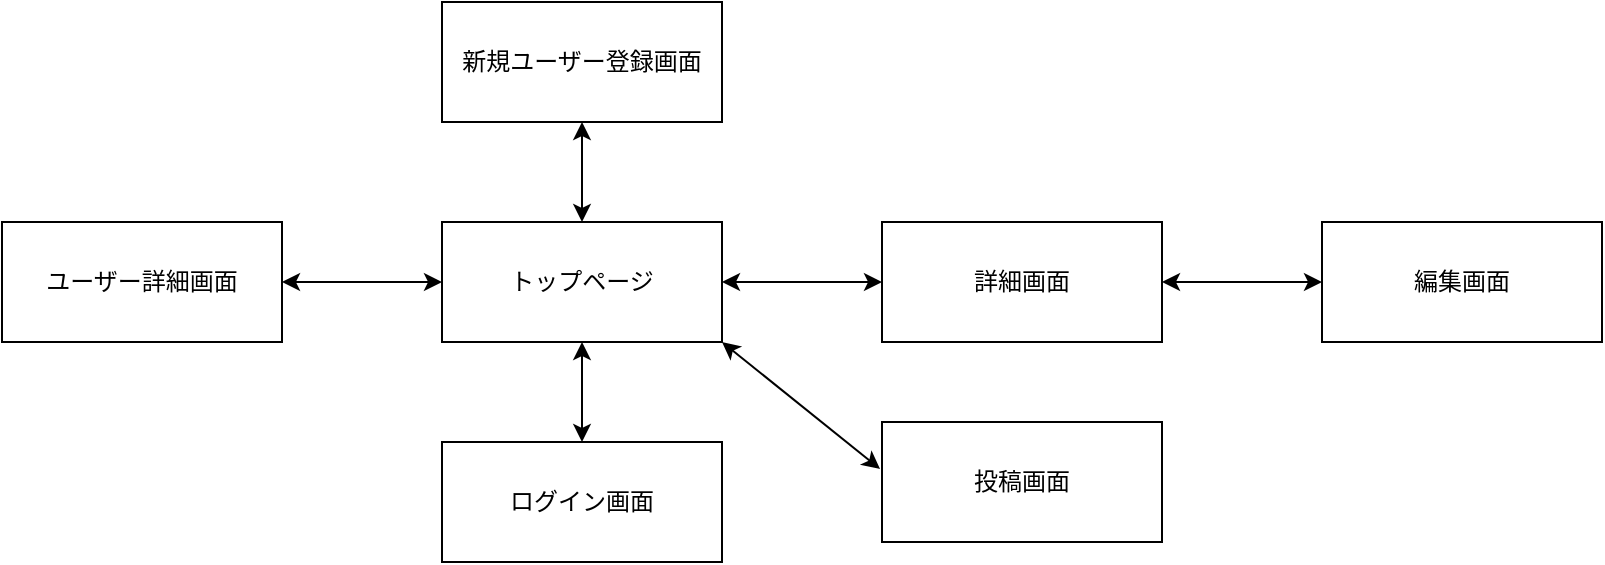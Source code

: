 <mxfile>
    <diagram id="2TAkhkng1wECS3p5wSMj" name="ページ1">
        <mxGraphModel dx="753" dy="574" grid="1" gridSize="10" guides="1" tooltips="1" connect="1" arrows="1" fold="1" page="1" pageScale="1" pageWidth="827" pageHeight="1169" math="0" shadow="0">
            <root>
                <mxCell id="0"/>
                <mxCell id="1" parent="0"/>
                <mxCell id="12" value="" style="edgeStyle=none;html=1;startArrow=classic;startFill=1;" edge="1" parent="1" source="2" target="11">
                    <mxGeometry relative="1" as="geometry"/>
                </mxCell>
                <mxCell id="13" value="" style="edgeStyle=none;html=1;startArrow=classic;startFill=1;" edge="1" parent="1" source="2" target="4">
                    <mxGeometry relative="1" as="geometry"/>
                </mxCell>
                <mxCell id="14" value="" style="edgeStyle=none;html=1;startArrow=classic;startFill=1;" edge="1" parent="1" source="2" target="3">
                    <mxGeometry relative="1" as="geometry"/>
                </mxCell>
                <mxCell id="19" value="" style="edgeStyle=none;html=1;entryX=-0.007;entryY=0.392;entryDx=0;entryDy=0;entryPerimeter=0;exitX=1;exitY=1;exitDx=0;exitDy=0;startArrow=classic;startFill=1;" edge="1" parent="1" source="2" target="6">
                    <mxGeometry relative="1" as="geometry"/>
                </mxCell>
                <mxCell id="22" style="edgeStyle=none;html=1;exitX=1;exitY=0.5;exitDx=0;exitDy=0;entryX=0;entryY=0.5;entryDx=0;entryDy=0;startArrow=classic;startFill=1;" edge="1" parent="1" source="2" target="5">
                    <mxGeometry relative="1" as="geometry">
                        <mxPoint x="420" y="220" as="targetPoint"/>
                    </mxGeometry>
                </mxCell>
                <mxCell id="2" value="トップページ" style="rounded=0;whiteSpace=wrap;html=1;" vertex="1" parent="1">
                    <mxGeometry x="230" y="240" width="140" height="60" as="geometry"/>
                </mxCell>
                <mxCell id="3" value="ログイン画面" style="rounded=0;whiteSpace=wrap;html=1;" vertex="1" parent="1">
                    <mxGeometry x="230" y="350" width="140" height="60" as="geometry"/>
                </mxCell>
                <mxCell id="4" value="新規ユーザー登録画面" style="rounded=0;whiteSpace=wrap;html=1;" vertex="1" parent="1">
                    <mxGeometry x="230" y="130" width="140" height="60" as="geometry"/>
                </mxCell>
                <mxCell id="8" value="" style="edgeStyle=none;html=1;startArrow=classic;startFill=1;" edge="1" parent="1" source="5" target="7">
                    <mxGeometry relative="1" as="geometry"/>
                </mxCell>
                <mxCell id="5" value="詳細画面" style="rounded=0;whiteSpace=wrap;html=1;" vertex="1" parent="1">
                    <mxGeometry x="450" y="240" width="140" height="60" as="geometry"/>
                </mxCell>
                <mxCell id="6" value="投稿画面" style="rounded=0;whiteSpace=wrap;html=1;" vertex="1" parent="1">
                    <mxGeometry x="450" y="340" width="140" height="60" as="geometry"/>
                </mxCell>
                <mxCell id="7" value="編集画面" style="rounded=0;whiteSpace=wrap;html=1;" vertex="1" parent="1">
                    <mxGeometry x="670" y="240" width="140" height="60" as="geometry"/>
                </mxCell>
                <mxCell id="11" value="ユーザー詳細画面" style="rounded=0;whiteSpace=wrap;html=1;" vertex="1" parent="1">
                    <mxGeometry x="10" y="240" width="140" height="60" as="geometry"/>
                </mxCell>
            </root>
        </mxGraphModel>
    </diagram>
</mxfile>